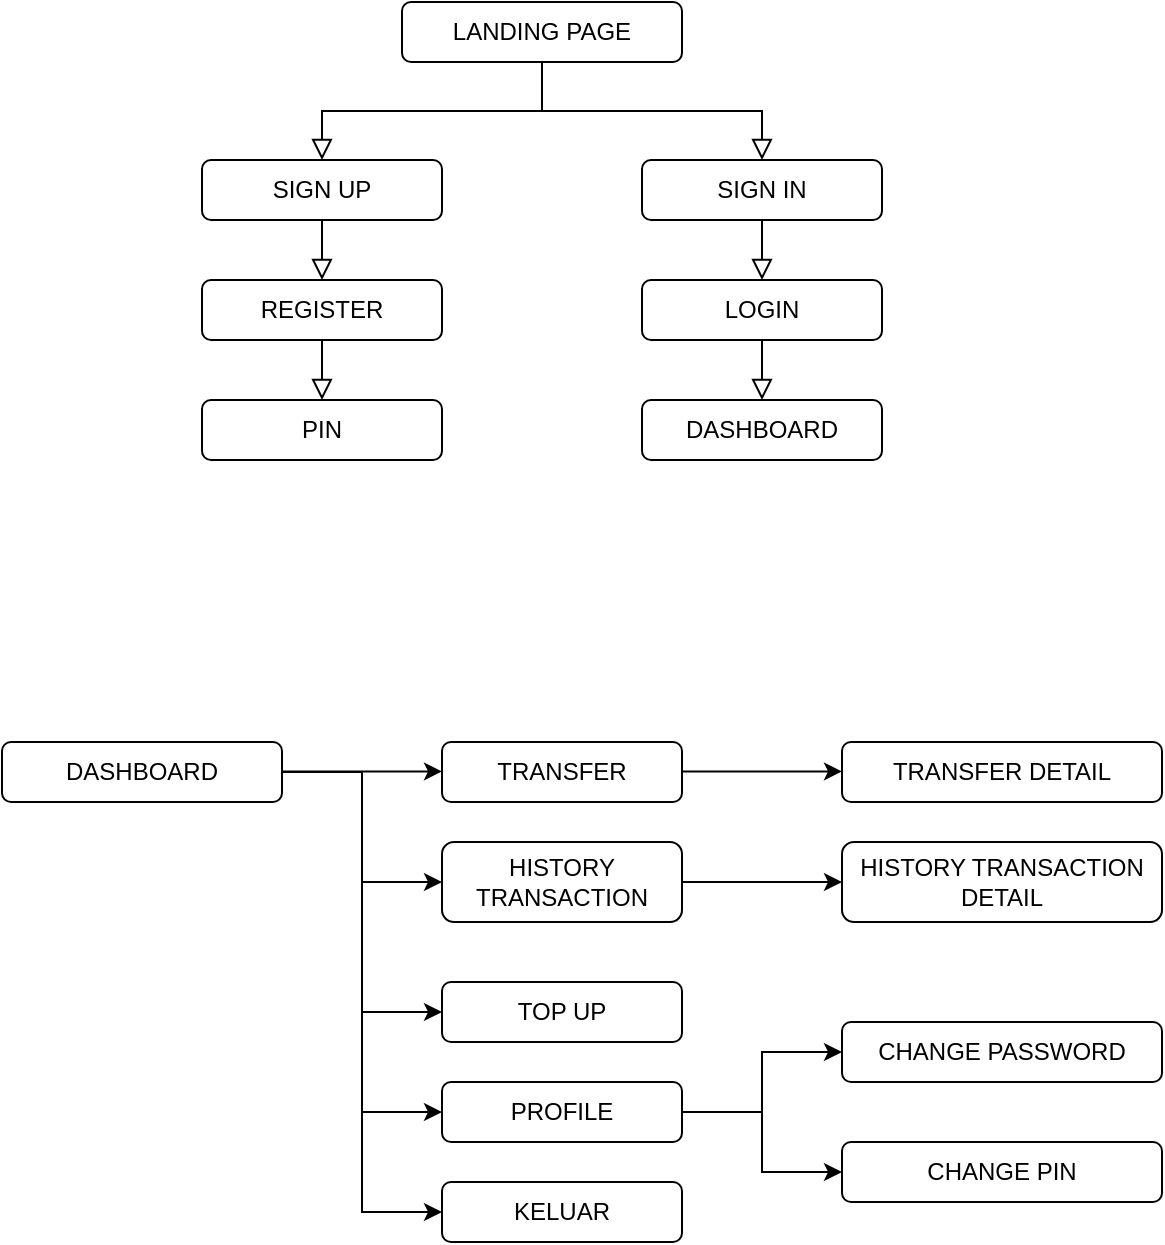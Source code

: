 <mxfile version="26.0.14">
  <diagram id="C5RBs43oDa-KdzZeNtuy" name="Page-1">
    <mxGraphModel dx="819" dy="513" grid="1" gridSize="10" guides="1" tooltips="1" connect="1" arrows="1" fold="1" page="1" pageScale="1" pageWidth="827" pageHeight="1169" math="0" shadow="0">
      <root>
        <mxCell id="WIyWlLk6GJQsqaUBKTNV-0" />
        <mxCell id="WIyWlLk6GJQsqaUBKTNV-1" parent="WIyWlLk6GJQsqaUBKTNV-0" />
        <mxCell id="WIyWlLk6GJQsqaUBKTNV-2" value="" style="rounded=0;html=1;jettySize=auto;orthogonalLoop=1;fontSize=11;endArrow=block;endFill=0;endSize=8;strokeWidth=1;shadow=0;labelBackgroundColor=none;edgeStyle=orthogonalEdgeStyle;exitX=0.5;exitY=1;exitDx=0;exitDy=0;entryX=0.5;entryY=0;entryDx=0;entryDy=0;" parent="WIyWlLk6GJQsqaUBKTNV-1" source="WIyWlLk6GJQsqaUBKTNV-3" target="OkxJSe1mg632WjJHK9Dp-0" edge="1">
          <mxGeometry relative="1" as="geometry">
            <mxPoint x="330" y="139.999" as="sourcePoint" />
            <mxPoint x="320" y="130" as="targetPoint" />
          </mxGeometry>
        </mxCell>
        <mxCell id="WIyWlLk6GJQsqaUBKTNV-3" value="LANDING PAGE" style="rounded=1;whiteSpace=wrap;html=1;fontSize=12;glass=0;strokeWidth=1;shadow=0;" parent="WIyWlLk6GJQsqaUBKTNV-1" vertex="1">
          <mxGeometry x="250" y="60" width="140" height="30" as="geometry" />
        </mxCell>
        <mxCell id="OkxJSe1mg632WjJHK9Dp-0" value="SIGN UP" style="rounded=1;whiteSpace=wrap;html=1;" vertex="1" parent="WIyWlLk6GJQsqaUBKTNV-1">
          <mxGeometry x="150" y="139" width="120" height="30" as="geometry" />
        </mxCell>
        <mxCell id="OkxJSe1mg632WjJHK9Dp-1" value="REGISTER" style="rounded=1;whiteSpace=wrap;html=1;" vertex="1" parent="WIyWlLk6GJQsqaUBKTNV-1">
          <mxGeometry x="150" y="199" width="120" height="30" as="geometry" />
        </mxCell>
        <mxCell id="OkxJSe1mg632WjJHK9Dp-2" value="" style="rounded=0;html=1;jettySize=auto;orthogonalLoop=1;fontSize=11;endArrow=block;endFill=0;endSize=8;strokeWidth=1;shadow=0;labelBackgroundColor=none;edgeStyle=orthogonalEdgeStyle;exitX=0.5;exitY=1;exitDx=0;exitDy=0;entryX=0.5;entryY=0;entryDx=0;entryDy=0;" edge="1" parent="WIyWlLk6GJQsqaUBKTNV-1" source="OkxJSe1mg632WjJHK9Dp-0" target="OkxJSe1mg632WjJHK9Dp-1">
          <mxGeometry relative="1" as="geometry">
            <mxPoint x="310" y="149" as="sourcePoint" />
            <mxPoint x="210" y="189" as="targetPoint" />
          </mxGeometry>
        </mxCell>
        <mxCell id="OkxJSe1mg632WjJHK9Dp-4" value="PIN" style="rounded=1;whiteSpace=wrap;html=1;" vertex="1" parent="WIyWlLk6GJQsqaUBKTNV-1">
          <mxGeometry x="150" y="259" width="120" height="30" as="geometry" />
        </mxCell>
        <mxCell id="OkxJSe1mg632WjJHK9Dp-5" value="" style="rounded=0;html=1;jettySize=auto;orthogonalLoop=1;fontSize=11;endArrow=block;endFill=0;endSize=8;strokeWidth=1;shadow=0;labelBackgroundColor=none;edgeStyle=orthogonalEdgeStyle;exitX=0.5;exitY=1;exitDx=0;exitDy=0;entryX=0.5;entryY=0;entryDx=0;entryDy=0;" edge="1" parent="WIyWlLk6GJQsqaUBKTNV-1" target="OkxJSe1mg632WjJHK9Dp-4">
          <mxGeometry relative="1" as="geometry">
            <mxPoint x="210" y="229" as="sourcePoint" />
            <mxPoint x="210" y="249" as="targetPoint" />
          </mxGeometry>
        </mxCell>
        <mxCell id="OkxJSe1mg632WjJHK9Dp-6" value="SIGN IN" style="rounded=1;whiteSpace=wrap;html=1;" vertex="1" parent="WIyWlLk6GJQsqaUBKTNV-1">
          <mxGeometry x="370" y="139" width="120" height="30" as="geometry" />
        </mxCell>
        <mxCell id="OkxJSe1mg632WjJHK9Dp-7" value="LOGIN" style="rounded=1;whiteSpace=wrap;html=1;" vertex="1" parent="WIyWlLk6GJQsqaUBKTNV-1">
          <mxGeometry x="370" y="199" width="120" height="30" as="geometry" />
        </mxCell>
        <mxCell id="OkxJSe1mg632WjJHK9Dp-8" value="" style="rounded=0;html=1;jettySize=auto;orthogonalLoop=1;fontSize=11;endArrow=block;endFill=0;endSize=8;strokeWidth=1;shadow=0;labelBackgroundColor=none;edgeStyle=orthogonalEdgeStyle;exitX=0.5;exitY=1;exitDx=0;exitDy=0;entryX=0.5;entryY=0;entryDx=0;entryDy=0;" edge="1" parent="WIyWlLk6GJQsqaUBKTNV-1" source="OkxJSe1mg632WjJHK9Dp-6" target="OkxJSe1mg632WjJHK9Dp-7">
          <mxGeometry relative="1" as="geometry">
            <mxPoint x="530" y="149" as="sourcePoint" />
            <mxPoint x="430" y="189" as="targetPoint" />
          </mxGeometry>
        </mxCell>
        <mxCell id="OkxJSe1mg632WjJHK9Dp-9" value="DASHBOARD" style="rounded=1;whiteSpace=wrap;html=1;" vertex="1" parent="WIyWlLk6GJQsqaUBKTNV-1">
          <mxGeometry x="370" y="259" width="120" height="30" as="geometry" />
        </mxCell>
        <mxCell id="OkxJSe1mg632WjJHK9Dp-10" value="" style="rounded=0;html=1;jettySize=auto;orthogonalLoop=1;fontSize=11;endArrow=block;endFill=0;endSize=8;strokeWidth=1;shadow=0;labelBackgroundColor=none;edgeStyle=orthogonalEdgeStyle;exitX=0.5;exitY=1;exitDx=0;exitDy=0;entryX=0.5;entryY=0;entryDx=0;entryDy=0;" edge="1" parent="WIyWlLk6GJQsqaUBKTNV-1" target="OkxJSe1mg632WjJHK9Dp-9">
          <mxGeometry relative="1" as="geometry">
            <mxPoint x="430" y="229" as="sourcePoint" />
            <mxPoint x="430" y="249" as="targetPoint" />
          </mxGeometry>
        </mxCell>
        <mxCell id="OkxJSe1mg632WjJHK9Dp-11" value="" style="rounded=0;html=1;jettySize=auto;orthogonalLoop=1;fontSize=11;endArrow=block;endFill=0;endSize=8;strokeWidth=1;shadow=0;labelBackgroundColor=none;edgeStyle=orthogonalEdgeStyle;exitX=0.5;exitY=1;exitDx=0;exitDy=0;entryX=0.5;entryY=0;entryDx=0;entryDy=0;" edge="1" parent="WIyWlLk6GJQsqaUBKTNV-1" source="WIyWlLk6GJQsqaUBKTNV-3" target="OkxJSe1mg632WjJHK9Dp-6">
          <mxGeometry relative="1" as="geometry">
            <mxPoint x="330" y="100" as="sourcePoint" />
            <mxPoint x="220" y="149" as="targetPoint" />
          </mxGeometry>
        </mxCell>
        <mxCell id="OkxJSe1mg632WjJHK9Dp-12" value="DASHBOARD" style="rounded=1;whiteSpace=wrap;html=1;fontSize=12;glass=0;strokeWidth=1;shadow=0;" vertex="1" parent="WIyWlLk6GJQsqaUBKTNV-1">
          <mxGeometry x="50" y="430" width="140" height="30" as="geometry" />
        </mxCell>
        <mxCell id="OkxJSe1mg632WjJHK9Dp-23" value="TRANSFER" style="rounded=1;whiteSpace=wrap;html=1;" vertex="1" parent="WIyWlLk6GJQsqaUBKTNV-1">
          <mxGeometry x="270" y="430" width="120" height="30" as="geometry" />
        </mxCell>
        <mxCell id="OkxJSe1mg632WjJHK9Dp-31" value="" style="edgeStyle=orthogonalEdgeStyle;rounded=0;orthogonalLoop=1;jettySize=auto;html=1;" edge="1" parent="WIyWlLk6GJQsqaUBKTNV-1" source="OkxJSe1mg632WjJHK9Dp-24" target="OkxJSe1mg632WjJHK9Dp-30">
          <mxGeometry relative="1" as="geometry" />
        </mxCell>
        <mxCell id="OkxJSe1mg632WjJHK9Dp-24" value="HISTORY TRANSACTION" style="rounded=1;whiteSpace=wrap;html=1;" vertex="1" parent="WIyWlLk6GJQsqaUBKTNV-1">
          <mxGeometry x="270" y="480" width="120" height="40" as="geometry" />
        </mxCell>
        <mxCell id="OkxJSe1mg632WjJHK9Dp-26" value="TOP UP" style="rounded=1;whiteSpace=wrap;html=1;" vertex="1" parent="WIyWlLk6GJQsqaUBKTNV-1">
          <mxGeometry x="270" y="550" width="120" height="30" as="geometry" />
        </mxCell>
        <mxCell id="OkxJSe1mg632WjJHK9Dp-33" value="" style="edgeStyle=orthogonalEdgeStyle;rounded=0;orthogonalLoop=1;jettySize=auto;html=1;" edge="1" parent="WIyWlLk6GJQsqaUBKTNV-1" source="OkxJSe1mg632WjJHK9Dp-28" target="OkxJSe1mg632WjJHK9Dp-32">
          <mxGeometry relative="1" as="geometry" />
        </mxCell>
        <mxCell id="OkxJSe1mg632WjJHK9Dp-28" value="PROFILE" style="rounded=1;whiteSpace=wrap;html=1;" vertex="1" parent="WIyWlLk6GJQsqaUBKTNV-1">
          <mxGeometry x="270" y="600" width="120" height="30" as="geometry" />
        </mxCell>
        <mxCell id="OkxJSe1mg632WjJHK9Dp-29" value="KELUAR" style="rounded=1;whiteSpace=wrap;html=1;" vertex="1" parent="WIyWlLk6GJQsqaUBKTNV-1">
          <mxGeometry x="270" y="650" width="120" height="30" as="geometry" />
        </mxCell>
        <mxCell id="OkxJSe1mg632WjJHK9Dp-30" value="HISTORY TRANSACTION DETAIL" style="whiteSpace=wrap;html=1;rounded=1;" vertex="1" parent="WIyWlLk6GJQsqaUBKTNV-1">
          <mxGeometry x="470" y="480" width="160" height="40" as="geometry" />
        </mxCell>
        <mxCell id="OkxJSe1mg632WjJHK9Dp-32" value="CHANGE PASSWORD" style="whiteSpace=wrap;html=1;rounded=1;" vertex="1" parent="WIyWlLk6GJQsqaUBKTNV-1">
          <mxGeometry x="470" y="570" width="160" height="30" as="geometry" />
        </mxCell>
        <mxCell id="OkxJSe1mg632WjJHK9Dp-34" value="CHANGE PIN" style="whiteSpace=wrap;html=1;rounded=1;" vertex="1" parent="WIyWlLk6GJQsqaUBKTNV-1">
          <mxGeometry x="470" y="630" width="160" height="30" as="geometry" />
        </mxCell>
        <mxCell id="OkxJSe1mg632WjJHK9Dp-35" value="" style="edgeStyle=orthogonalEdgeStyle;rounded=0;orthogonalLoop=1;jettySize=auto;html=1;exitX=1;exitY=0.5;exitDx=0;exitDy=0;entryX=0;entryY=0.5;entryDx=0;entryDy=0;" edge="1" parent="WIyWlLk6GJQsqaUBKTNV-1" source="OkxJSe1mg632WjJHK9Dp-28" target="OkxJSe1mg632WjJHK9Dp-34">
          <mxGeometry relative="1" as="geometry">
            <mxPoint x="400" y="625" as="sourcePoint" />
            <mxPoint x="480" y="625" as="targetPoint" />
            <Array as="points">
              <mxPoint x="430" y="615" />
              <mxPoint x="430" y="645" />
            </Array>
          </mxGeometry>
        </mxCell>
        <mxCell id="OkxJSe1mg632WjJHK9Dp-36" value="TRANSFER DETAIL" style="rounded=1;whiteSpace=wrap;html=1;" vertex="1" parent="WIyWlLk6GJQsqaUBKTNV-1">
          <mxGeometry x="470" y="430" width="160" height="30" as="geometry" />
        </mxCell>
        <mxCell id="OkxJSe1mg632WjJHK9Dp-37" value="" style="edgeStyle=orthogonalEdgeStyle;rounded=0;orthogonalLoop=1;jettySize=auto;html=1;" edge="1" parent="WIyWlLk6GJQsqaUBKTNV-1">
          <mxGeometry relative="1" as="geometry">
            <mxPoint x="390" y="444.71" as="sourcePoint" />
            <mxPoint x="470" y="444.71" as="targetPoint" />
          </mxGeometry>
        </mxCell>
        <mxCell id="OkxJSe1mg632WjJHK9Dp-38" value="" style="edgeStyle=orthogonalEdgeStyle;rounded=0;orthogonalLoop=1;jettySize=auto;html=1;" edge="1" parent="WIyWlLk6GJQsqaUBKTNV-1">
          <mxGeometry relative="1" as="geometry">
            <mxPoint x="190" y="444.71" as="sourcePoint" />
            <mxPoint x="270" y="444.71" as="targetPoint" />
          </mxGeometry>
        </mxCell>
        <mxCell id="OkxJSe1mg632WjJHK9Dp-41" value="" style="edgeStyle=orthogonalEdgeStyle;rounded=0;orthogonalLoop=1;jettySize=auto;html=1;entryX=0;entryY=0.5;entryDx=0;entryDy=0;exitX=1;exitY=0.5;exitDx=0;exitDy=0;" edge="1" parent="WIyWlLk6GJQsqaUBKTNV-1" source="OkxJSe1mg632WjJHK9Dp-12" target="OkxJSe1mg632WjJHK9Dp-24">
          <mxGeometry relative="1" as="geometry">
            <mxPoint x="190" y="450" as="sourcePoint" />
            <mxPoint x="270" y="450" as="targetPoint" />
          </mxGeometry>
        </mxCell>
        <mxCell id="OkxJSe1mg632WjJHK9Dp-43" value="" style="edgeStyle=orthogonalEdgeStyle;rounded=0;orthogonalLoop=1;jettySize=auto;html=1;entryX=0;entryY=0.5;entryDx=0;entryDy=0;exitX=1;exitY=0.5;exitDx=0;exitDy=0;" edge="1" parent="WIyWlLk6GJQsqaUBKTNV-1" source="OkxJSe1mg632WjJHK9Dp-12" target="OkxJSe1mg632WjJHK9Dp-26">
          <mxGeometry relative="1" as="geometry">
            <mxPoint x="169.51" y="520" as="sourcePoint" />
            <mxPoint x="249.51" y="575" as="targetPoint" />
          </mxGeometry>
        </mxCell>
        <mxCell id="OkxJSe1mg632WjJHK9Dp-44" value="" style="edgeStyle=orthogonalEdgeStyle;rounded=0;orthogonalLoop=1;jettySize=auto;html=1;entryX=0;entryY=0.5;entryDx=0;entryDy=0;exitX=1;exitY=0.5;exitDx=0;exitDy=0;" edge="1" parent="WIyWlLk6GJQsqaUBKTNV-1" source="OkxJSe1mg632WjJHK9Dp-12" target="OkxJSe1mg632WjJHK9Dp-28">
          <mxGeometry relative="1" as="geometry">
            <mxPoint x="150" y="520" as="sourcePoint" />
            <mxPoint x="230" y="640" as="targetPoint" />
          </mxGeometry>
        </mxCell>
        <mxCell id="OkxJSe1mg632WjJHK9Dp-45" value="" style="edgeStyle=orthogonalEdgeStyle;rounded=0;orthogonalLoop=1;jettySize=auto;html=1;entryX=0;entryY=0.5;entryDx=0;entryDy=0;exitX=1;exitY=0.5;exitDx=0;exitDy=0;" edge="1" parent="WIyWlLk6GJQsqaUBKTNV-1" source="OkxJSe1mg632WjJHK9Dp-12" target="OkxJSe1mg632WjJHK9Dp-29">
          <mxGeometry relative="1" as="geometry">
            <mxPoint x="150" y="520" as="sourcePoint" />
            <mxPoint x="230" y="690" as="targetPoint" />
          </mxGeometry>
        </mxCell>
      </root>
    </mxGraphModel>
  </diagram>
</mxfile>
